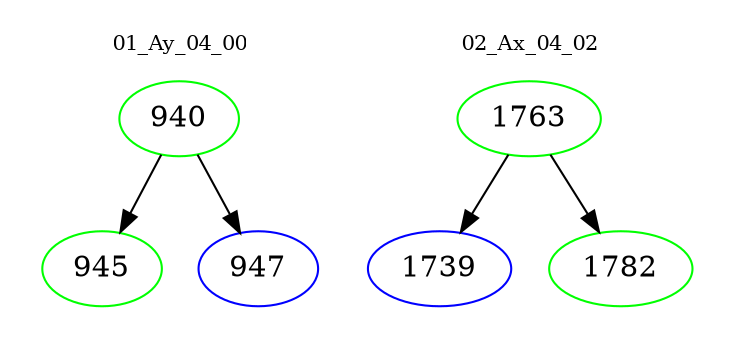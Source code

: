 digraph{
subgraph cluster_0 {
color = white
label = "01_Ay_04_00";
fontsize=10;
T0_940 [label="940", color="green"]
T0_940 -> T0_945 [color="black"]
T0_945 [label="945", color="green"]
T0_940 -> T0_947 [color="black"]
T0_947 [label="947", color="blue"]
}
subgraph cluster_1 {
color = white
label = "02_Ax_04_02";
fontsize=10;
T1_1763 [label="1763", color="green"]
T1_1763 -> T1_1739 [color="black"]
T1_1739 [label="1739", color="blue"]
T1_1763 -> T1_1782 [color="black"]
T1_1782 [label="1782", color="green"]
}
}

